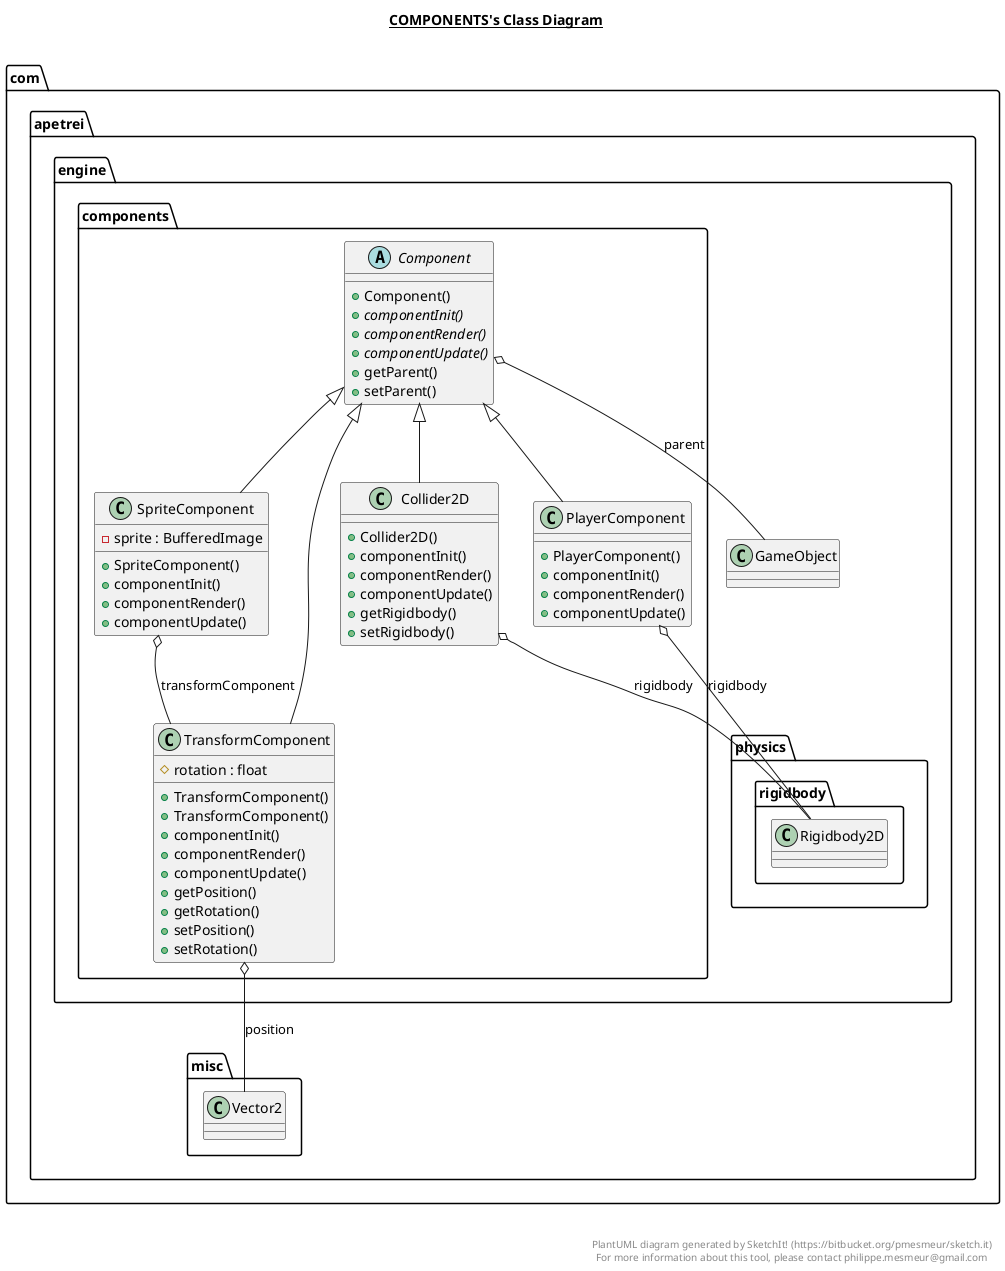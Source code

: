 @startuml

title __COMPONENTS's Class Diagram__\n

  namespace com.apetrei.engine {
    namespace components {
      class com.apetrei.engine.components.Collider2D {
          + Collider2D()
          + componentInit()
          + componentRender()
          + componentUpdate()
          + getRigidbody()
          + setRigidbody()
      }
    }
  }
  

  namespace com.apetrei.engine {
    namespace components {
      abstract class com.apetrei.engine.components.Component {
          + Component()
          {abstract} + componentInit()
          {abstract} + componentRender()
          {abstract} + componentUpdate()
          + getParent()
          + setParent()
      }
    }
  }
  

  namespace com.apetrei.engine {
    namespace components {
      class com.apetrei.engine.components.PlayerComponent {
          + PlayerComponent()
          + componentInit()
          + componentRender()
          + componentUpdate()
      }
    }
  }
  

  namespace com.apetrei.engine {
    namespace components {
      class com.apetrei.engine.components.SpriteComponent {
          - sprite : BufferedImage
          + SpriteComponent()
          + componentInit()
          + componentRender()
          + componentUpdate()
      }
    }
  }
  

  namespace com.apetrei.engine {
    namespace components {
      class com.apetrei.engine.components.TransformComponent {
          # rotation : float
          + TransformComponent()
          + TransformComponent()
          + componentInit()
          + componentRender()
          + componentUpdate()
          + getPosition()
          + getRotation()
          + setPosition()
          + setRotation()
      }
    }
  }
  

  com.apetrei.engine.components.Collider2D -up-|> com.apetrei.engine.components.Component
  com.apetrei.engine.components.Collider2D o-- com.apetrei.engine.physics.rigidbody.Rigidbody2D : rigidbody
  com.apetrei.engine.components.Component o-- com.apetrei.engine.GameObject : parent
  com.apetrei.engine.components.PlayerComponent -up-|> com.apetrei.engine.components.Component
  com.apetrei.engine.components.PlayerComponent o-- com.apetrei.engine.physics.rigidbody.Rigidbody2D : rigidbody
  com.apetrei.engine.components.SpriteComponent -up-|> com.apetrei.engine.components.Component
  com.apetrei.engine.components.SpriteComponent o-- com.apetrei.engine.components.TransformComponent : transformComponent
  com.apetrei.engine.components.TransformComponent -up-|> com.apetrei.engine.components.Component
  com.apetrei.engine.components.TransformComponent o-- com.apetrei.misc.Vector2 : position


right footer


PlantUML diagram generated by SketchIt! (https://bitbucket.org/pmesmeur/sketch.it)
For more information about this tool, please contact philippe.mesmeur@gmail.com
endfooter

@enduml

